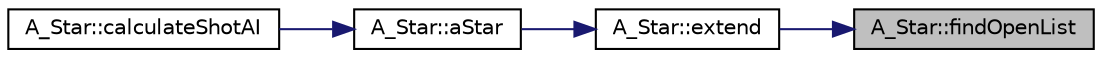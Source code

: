 digraph "A_Star::findOpenList"
{
 // LATEX_PDF_SIZE
  edge [fontname="Helvetica",fontsize="10",labelfontname="Helvetica",labelfontsize="10"];
  node [fontname="Helvetica",fontsize="10",shape=record];
  rankdir="RL";
  Node1 [label="A_Star::findOpenList",height=0.2,width=0.4,color="black", fillcolor="grey75", style="filled", fontcolor="black",tooltip="Search in the open list if there's an element with the given box."];
  Node1 -> Node2 [dir="back",color="midnightblue",fontsize="10",style="solid",fontname="Helvetica"];
  Node2 [label="A_Star::extend",height=0.2,width=0.4,color="black", fillcolor="white", style="filled",URL="$class_a___star.html#a6859146b12d0a63e4c887b4dcaeed2d4",tooltip="Method for getting the 8 boxes next to the one that's being processed."];
  Node2 -> Node3 [dir="back",color="midnightblue",fontsize="10",style="solid",fontname="Helvetica"];
  Node3 [label="A_Star::aStar",height=0.2,width=0.4,color="black", fillcolor="white", style="filled",URL="$class_a___star.html#ac64b51dcff3e3205f0f71da0140f547c",tooltip="this method calculates the pathfinding A* algorithm in the matrix"];
  Node3 -> Node4 [dir="back",color="midnightblue",fontsize="10",style="solid",fontname="Helvetica"];
  Node4 [label="A_Star::calculateShotAI",height=0.2,width=0.4,color="black", fillcolor="white", style="filled",URL="$class_a___star.html#a3b8ac6f0a9740908cedd22ca7494ffdb",tooltip="This method calculates pathfinding and then uses the result to calculate a direction for the AI to sh..."];
}
